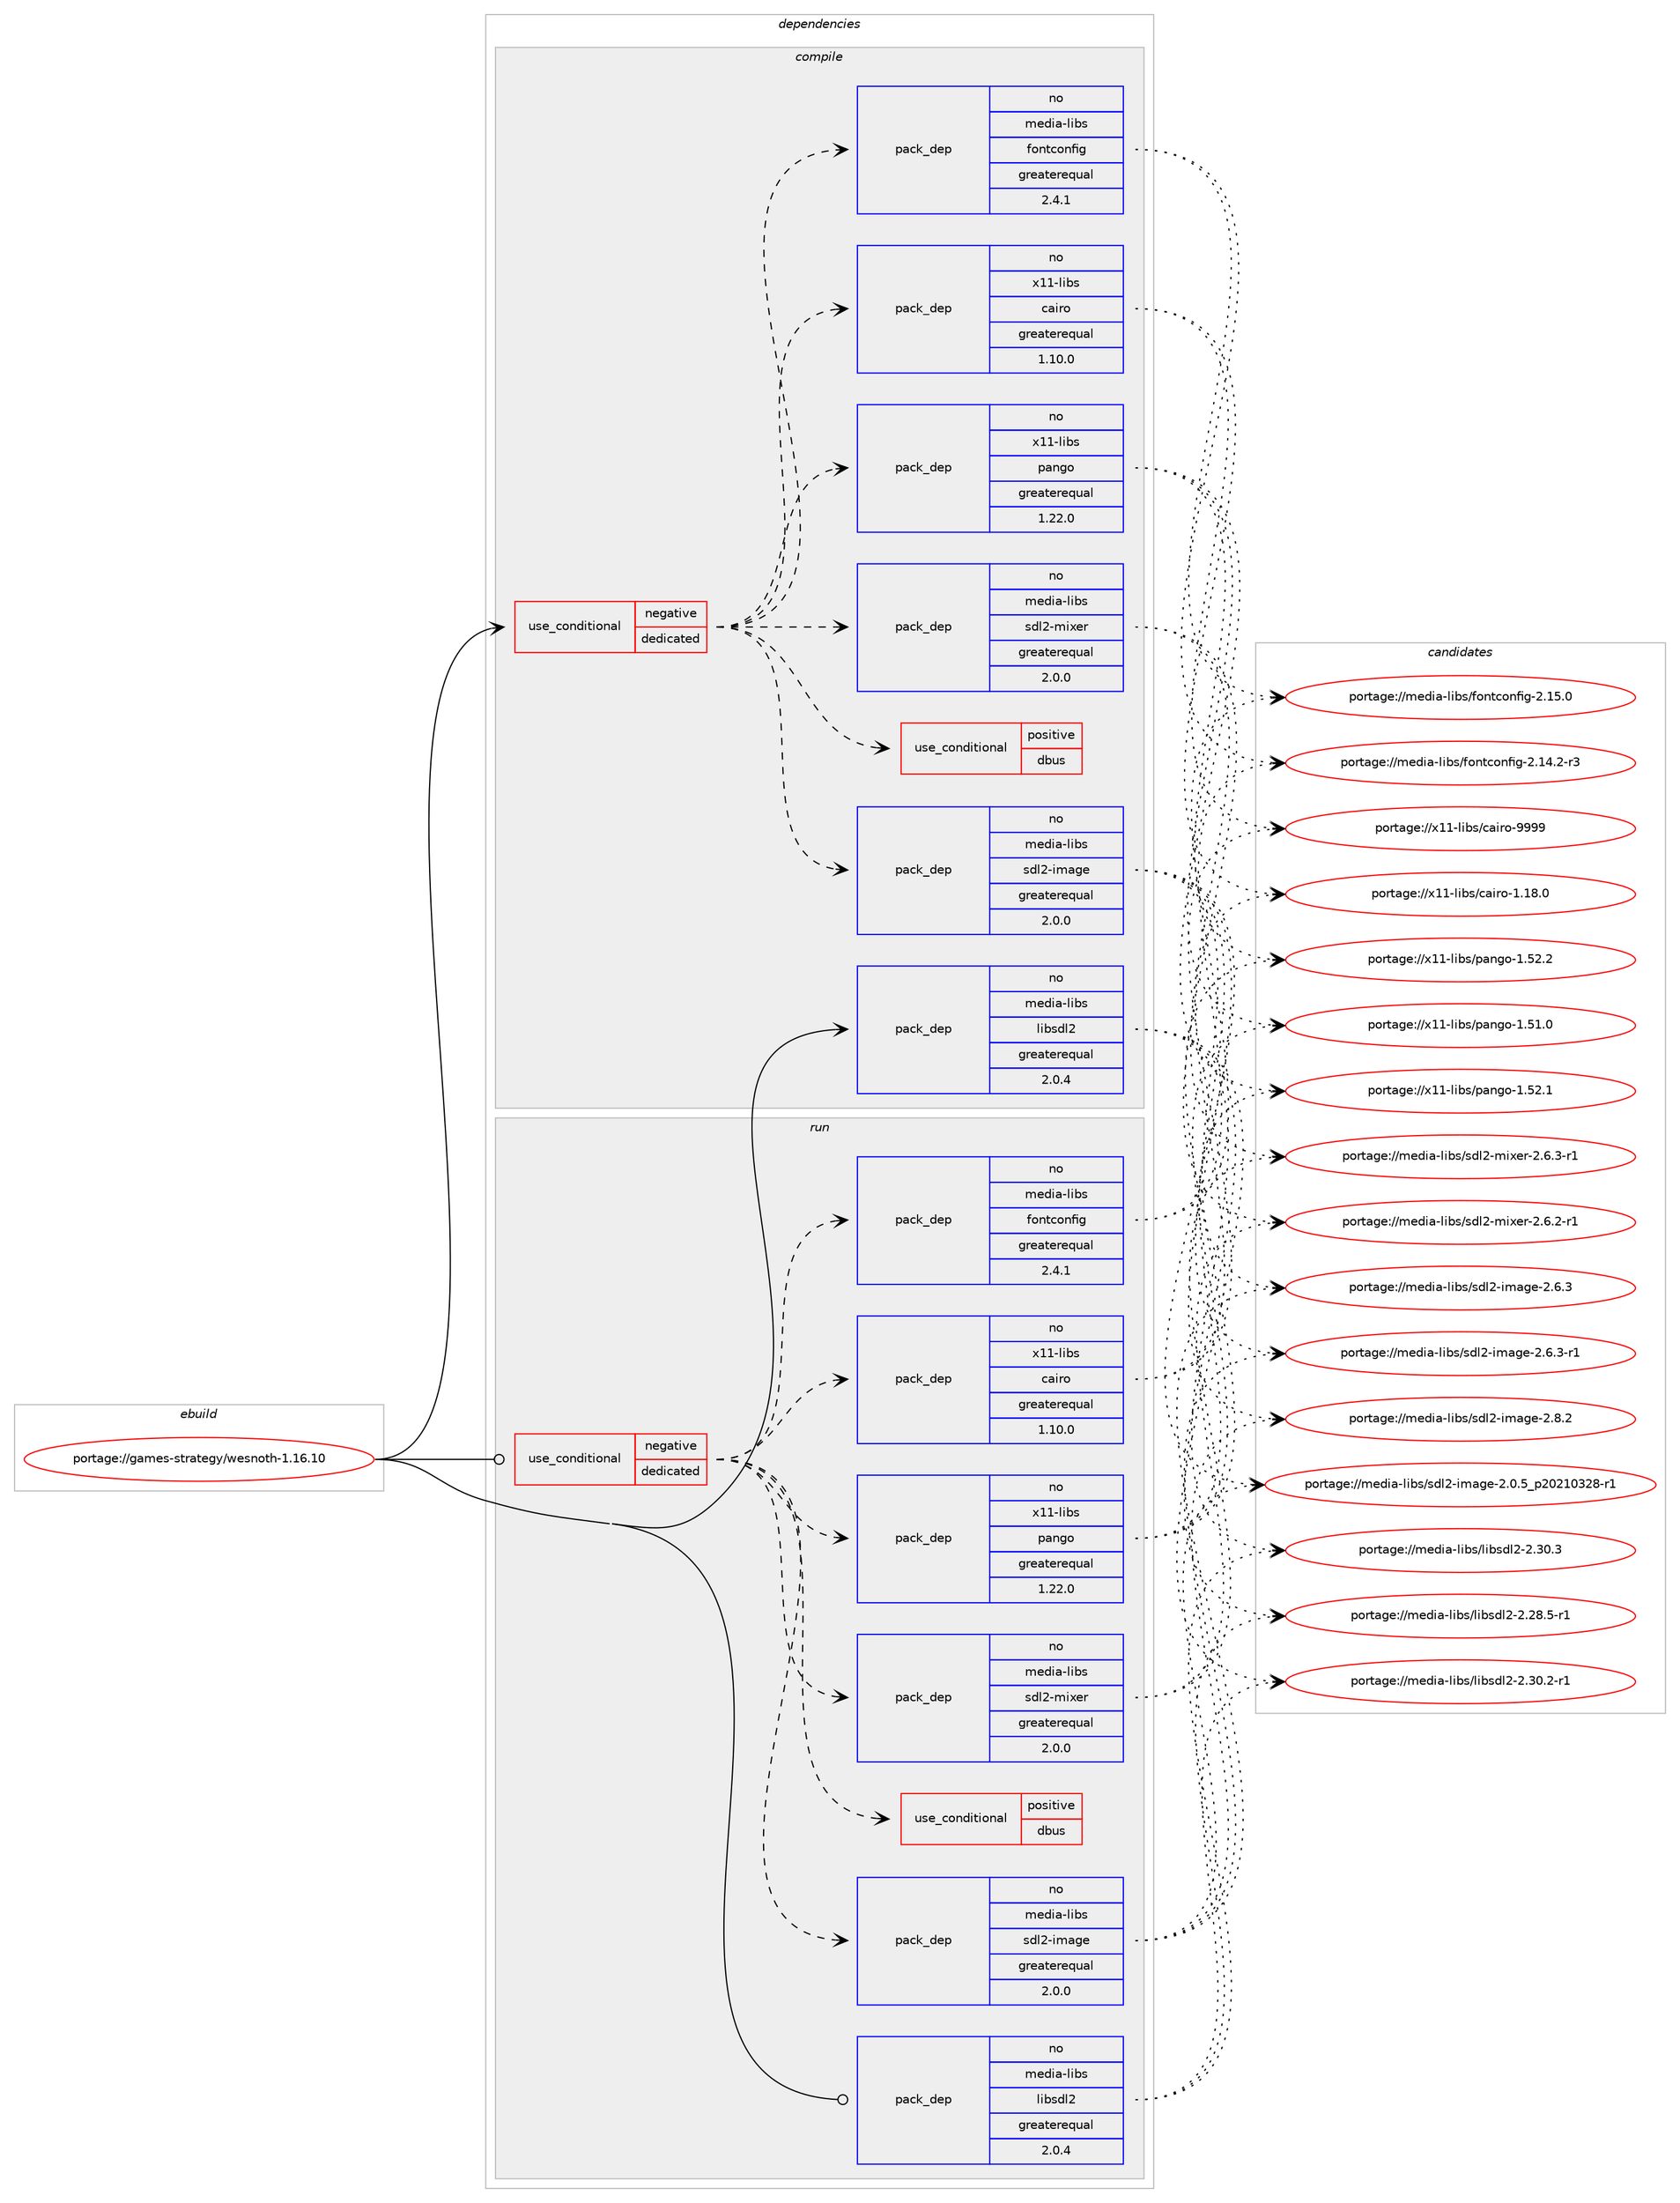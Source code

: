 digraph prolog {

# *************
# Graph options
# *************

newrank=true;
concentrate=true;
compound=true;
graph [rankdir=LR,fontname=Helvetica,fontsize=10,ranksep=1.5];#, ranksep=2.5, nodesep=0.2];
edge  [arrowhead=vee];
node  [fontname=Helvetica,fontsize=10];

# **********
# The ebuild
# **********

subgraph cluster_leftcol {
color=gray;
rank=same;
label=<<i>ebuild</i>>;
id [label="portage://games-strategy/wesnoth-1.16.10", color=red, width=4, href="../games-strategy/wesnoth-1.16.10.svg"];
}

# ****************
# The dependencies
# ****************

subgraph cluster_midcol {
color=gray;
label=<<i>dependencies</i>>;
subgraph cluster_compile {
fillcolor="#eeeeee";
style=filled;
label=<<i>compile</i>>;
subgraph cond63460 {
dependency117035 [label=<<TABLE BORDER="0" CELLBORDER="1" CELLSPACING="0" CELLPADDING="4"><TR><TD ROWSPAN="3" CELLPADDING="10">use_conditional</TD></TR><TR><TD>negative</TD></TR><TR><TD>dedicated</TD></TR></TABLE>>, shape=none, color=red];
# *** BEGIN UNKNOWN DEPENDENCY TYPE (TODO) ***
# dependency117035 -> package_dependency(portage://games-strategy/wesnoth-1.16.10,install,no,dev-libs,glib,none,[,,],[slot(2)],[])
# *** END UNKNOWN DEPENDENCY TYPE (TODO) ***

# *** BEGIN UNKNOWN DEPENDENCY TYPE (TODO) ***
# dependency117035 -> package_dependency(portage://games-strategy/wesnoth-1.16.10,install,no,dev-libs,openssl,none,[,,],[slot(0),equal],[])
# *** END UNKNOWN DEPENDENCY TYPE (TODO) ***

subgraph pack52069 {
dependency117036 [label=<<TABLE BORDER="0" CELLBORDER="1" CELLSPACING="0" CELLPADDING="4" WIDTH="220"><TR><TD ROWSPAN="6" CELLPADDING="30">pack_dep</TD></TR><TR><TD WIDTH="110">no</TD></TR><TR><TD>media-libs</TD></TR><TR><TD>fontconfig</TD></TR><TR><TD>greaterequal</TD></TR><TR><TD>2.4.1</TD></TR></TABLE>>, shape=none, color=blue];
}
dependency117035:e -> dependency117036:w [weight=20,style="dashed",arrowhead="vee"];
subgraph pack52070 {
dependency117037 [label=<<TABLE BORDER="0" CELLBORDER="1" CELLSPACING="0" CELLPADDING="4" WIDTH="220"><TR><TD ROWSPAN="6" CELLPADDING="30">pack_dep</TD></TR><TR><TD WIDTH="110">no</TD></TR><TR><TD>media-libs</TD></TR><TR><TD>sdl2-image</TD></TR><TR><TD>greaterequal</TD></TR><TR><TD>2.0.0</TD></TR></TABLE>>, shape=none, color=blue];
}
dependency117035:e -> dependency117037:w [weight=20,style="dashed",arrowhead="vee"];
subgraph pack52071 {
dependency117038 [label=<<TABLE BORDER="0" CELLBORDER="1" CELLSPACING="0" CELLPADDING="4" WIDTH="220"><TR><TD ROWSPAN="6" CELLPADDING="30">pack_dep</TD></TR><TR><TD WIDTH="110">no</TD></TR><TR><TD>media-libs</TD></TR><TR><TD>sdl2-mixer</TD></TR><TR><TD>greaterequal</TD></TR><TR><TD>2.0.0</TD></TR></TABLE>>, shape=none, color=blue];
}
dependency117035:e -> dependency117038:w [weight=20,style="dashed",arrowhead="vee"];
# *** BEGIN UNKNOWN DEPENDENCY TYPE (TODO) ***
# dependency117035 -> package_dependency(portage://games-strategy/wesnoth-1.16.10,install,no,media-libs,libvorbis,none,[,,],[],[])
# *** END UNKNOWN DEPENDENCY TYPE (TODO) ***

subgraph pack52072 {
dependency117039 [label=<<TABLE BORDER="0" CELLBORDER="1" CELLSPACING="0" CELLPADDING="4" WIDTH="220"><TR><TD ROWSPAN="6" CELLPADDING="30">pack_dep</TD></TR><TR><TD WIDTH="110">no</TD></TR><TR><TD>x11-libs</TD></TR><TR><TD>pango</TD></TR><TR><TD>greaterequal</TD></TR><TR><TD>1.22.0</TD></TR></TABLE>>, shape=none, color=blue];
}
dependency117035:e -> dependency117039:w [weight=20,style="dashed",arrowhead="vee"];
subgraph pack52073 {
dependency117040 [label=<<TABLE BORDER="0" CELLBORDER="1" CELLSPACING="0" CELLPADDING="4" WIDTH="220"><TR><TD ROWSPAN="6" CELLPADDING="30">pack_dep</TD></TR><TR><TD WIDTH="110">no</TD></TR><TR><TD>x11-libs</TD></TR><TR><TD>cairo</TD></TR><TR><TD>greaterequal</TD></TR><TR><TD>1.10.0</TD></TR></TABLE>>, shape=none, color=blue];
}
dependency117035:e -> dependency117040:w [weight=20,style="dashed",arrowhead="vee"];
# *** BEGIN UNKNOWN DEPENDENCY TYPE (TODO) ***
# dependency117035 -> package_dependency(portage://games-strategy/wesnoth-1.16.10,install,no,sys-libs,readline,none,[,,],[slot(0),equal],[])
# *** END UNKNOWN DEPENDENCY TYPE (TODO) ***

subgraph cond63461 {
dependency117041 [label=<<TABLE BORDER="0" CELLBORDER="1" CELLSPACING="0" CELLPADDING="4"><TR><TD ROWSPAN="3" CELLPADDING="10">use_conditional</TD></TR><TR><TD>positive</TD></TR><TR><TD>dbus</TD></TR></TABLE>>, shape=none, color=red];
# *** BEGIN UNKNOWN DEPENDENCY TYPE (TODO) ***
# dependency117041 -> package_dependency(portage://games-strategy/wesnoth-1.16.10,install,no,sys-apps,dbus,none,[,,],[],[])
# *** END UNKNOWN DEPENDENCY TYPE (TODO) ***

}
dependency117035:e -> dependency117041:w [weight=20,style="dashed",arrowhead="vee"];
}
id:e -> dependency117035:w [weight=20,style="solid",arrowhead="vee"];
# *** BEGIN UNKNOWN DEPENDENCY TYPE (TODO) ***
# id -> package_dependency(portage://games-strategy/wesnoth-1.16.10,install,no,acct-group,wesnoth,none,[,,],[],[])
# *** END UNKNOWN DEPENDENCY TYPE (TODO) ***

# *** BEGIN UNKNOWN DEPENDENCY TYPE (TODO) ***
# id -> package_dependency(portage://games-strategy/wesnoth-1.16.10,install,no,acct-user,wesnoth,none,[,,],[],[])
# *** END UNKNOWN DEPENDENCY TYPE (TODO) ***

# *** BEGIN UNKNOWN DEPENDENCY TYPE (TODO) ***
# id -> package_dependency(portage://games-strategy/wesnoth-1.16.10,install,no,dev-libs,boost,none,[,,],any_same_slot,[use(enable(bzip2),none),use(enable(context),none),use(enable(icu),none),use(enable(nls),none)])
# *** END UNKNOWN DEPENDENCY TYPE (TODO) ***

subgraph pack52074 {
dependency117042 [label=<<TABLE BORDER="0" CELLBORDER="1" CELLSPACING="0" CELLPADDING="4" WIDTH="220"><TR><TD ROWSPAN="6" CELLPADDING="30">pack_dep</TD></TR><TR><TD WIDTH="110">no</TD></TR><TR><TD>media-libs</TD></TR><TR><TD>libsdl2</TD></TR><TR><TD>greaterequal</TD></TR><TR><TD>2.0.4</TD></TR></TABLE>>, shape=none, color=blue];
}
id:e -> dependency117042:w [weight=20,style="solid",arrowhead="vee"];
# *** BEGIN UNKNOWN DEPENDENCY TYPE (TODO) ***
# id -> package_dependency(portage://games-strategy/wesnoth-1.16.10,install,no,x11-libs,libX11,none,[,,],[],[])
# *** END UNKNOWN DEPENDENCY TYPE (TODO) ***

}
subgraph cluster_compileandrun {
fillcolor="#eeeeee";
style=filled;
label=<<i>compile and run</i>>;
}
subgraph cluster_run {
fillcolor="#eeeeee";
style=filled;
label=<<i>run</i>>;
subgraph cond63462 {
dependency117043 [label=<<TABLE BORDER="0" CELLBORDER="1" CELLSPACING="0" CELLPADDING="4"><TR><TD ROWSPAN="3" CELLPADDING="10">use_conditional</TD></TR><TR><TD>negative</TD></TR><TR><TD>dedicated</TD></TR></TABLE>>, shape=none, color=red];
# *** BEGIN UNKNOWN DEPENDENCY TYPE (TODO) ***
# dependency117043 -> package_dependency(portage://games-strategy/wesnoth-1.16.10,run,no,dev-libs,glib,none,[,,],[slot(2)],[])
# *** END UNKNOWN DEPENDENCY TYPE (TODO) ***

# *** BEGIN UNKNOWN DEPENDENCY TYPE (TODO) ***
# dependency117043 -> package_dependency(portage://games-strategy/wesnoth-1.16.10,run,no,dev-libs,openssl,none,[,,],[slot(0),equal],[])
# *** END UNKNOWN DEPENDENCY TYPE (TODO) ***

subgraph pack52075 {
dependency117044 [label=<<TABLE BORDER="0" CELLBORDER="1" CELLSPACING="0" CELLPADDING="4" WIDTH="220"><TR><TD ROWSPAN="6" CELLPADDING="30">pack_dep</TD></TR><TR><TD WIDTH="110">no</TD></TR><TR><TD>media-libs</TD></TR><TR><TD>fontconfig</TD></TR><TR><TD>greaterequal</TD></TR><TR><TD>2.4.1</TD></TR></TABLE>>, shape=none, color=blue];
}
dependency117043:e -> dependency117044:w [weight=20,style="dashed",arrowhead="vee"];
subgraph pack52076 {
dependency117045 [label=<<TABLE BORDER="0" CELLBORDER="1" CELLSPACING="0" CELLPADDING="4" WIDTH="220"><TR><TD ROWSPAN="6" CELLPADDING="30">pack_dep</TD></TR><TR><TD WIDTH="110">no</TD></TR><TR><TD>media-libs</TD></TR><TR><TD>sdl2-image</TD></TR><TR><TD>greaterequal</TD></TR><TR><TD>2.0.0</TD></TR></TABLE>>, shape=none, color=blue];
}
dependency117043:e -> dependency117045:w [weight=20,style="dashed",arrowhead="vee"];
subgraph pack52077 {
dependency117046 [label=<<TABLE BORDER="0" CELLBORDER="1" CELLSPACING="0" CELLPADDING="4" WIDTH="220"><TR><TD ROWSPAN="6" CELLPADDING="30">pack_dep</TD></TR><TR><TD WIDTH="110">no</TD></TR><TR><TD>media-libs</TD></TR><TR><TD>sdl2-mixer</TD></TR><TR><TD>greaterequal</TD></TR><TR><TD>2.0.0</TD></TR></TABLE>>, shape=none, color=blue];
}
dependency117043:e -> dependency117046:w [weight=20,style="dashed",arrowhead="vee"];
# *** BEGIN UNKNOWN DEPENDENCY TYPE (TODO) ***
# dependency117043 -> package_dependency(portage://games-strategy/wesnoth-1.16.10,run,no,media-libs,libvorbis,none,[,,],[],[])
# *** END UNKNOWN DEPENDENCY TYPE (TODO) ***

subgraph pack52078 {
dependency117047 [label=<<TABLE BORDER="0" CELLBORDER="1" CELLSPACING="0" CELLPADDING="4" WIDTH="220"><TR><TD ROWSPAN="6" CELLPADDING="30">pack_dep</TD></TR><TR><TD WIDTH="110">no</TD></TR><TR><TD>x11-libs</TD></TR><TR><TD>pango</TD></TR><TR><TD>greaterequal</TD></TR><TR><TD>1.22.0</TD></TR></TABLE>>, shape=none, color=blue];
}
dependency117043:e -> dependency117047:w [weight=20,style="dashed",arrowhead="vee"];
subgraph pack52079 {
dependency117048 [label=<<TABLE BORDER="0" CELLBORDER="1" CELLSPACING="0" CELLPADDING="4" WIDTH="220"><TR><TD ROWSPAN="6" CELLPADDING="30">pack_dep</TD></TR><TR><TD WIDTH="110">no</TD></TR><TR><TD>x11-libs</TD></TR><TR><TD>cairo</TD></TR><TR><TD>greaterequal</TD></TR><TR><TD>1.10.0</TD></TR></TABLE>>, shape=none, color=blue];
}
dependency117043:e -> dependency117048:w [weight=20,style="dashed",arrowhead="vee"];
# *** BEGIN UNKNOWN DEPENDENCY TYPE (TODO) ***
# dependency117043 -> package_dependency(portage://games-strategy/wesnoth-1.16.10,run,no,sys-libs,readline,none,[,,],[slot(0),equal],[])
# *** END UNKNOWN DEPENDENCY TYPE (TODO) ***

subgraph cond63463 {
dependency117049 [label=<<TABLE BORDER="0" CELLBORDER="1" CELLSPACING="0" CELLPADDING="4"><TR><TD ROWSPAN="3" CELLPADDING="10">use_conditional</TD></TR><TR><TD>positive</TD></TR><TR><TD>dbus</TD></TR></TABLE>>, shape=none, color=red];
# *** BEGIN UNKNOWN DEPENDENCY TYPE (TODO) ***
# dependency117049 -> package_dependency(portage://games-strategy/wesnoth-1.16.10,run,no,sys-apps,dbus,none,[,,],[],[])
# *** END UNKNOWN DEPENDENCY TYPE (TODO) ***

}
dependency117043:e -> dependency117049:w [weight=20,style="dashed",arrowhead="vee"];
}
id:e -> dependency117043:w [weight=20,style="solid",arrowhead="odot"];
# *** BEGIN UNKNOWN DEPENDENCY TYPE (TODO) ***
# id -> package_dependency(portage://games-strategy/wesnoth-1.16.10,run,no,acct-group,wesnoth,none,[,,],[],[])
# *** END UNKNOWN DEPENDENCY TYPE (TODO) ***

# *** BEGIN UNKNOWN DEPENDENCY TYPE (TODO) ***
# id -> package_dependency(portage://games-strategy/wesnoth-1.16.10,run,no,acct-user,wesnoth,none,[,,],[],[])
# *** END UNKNOWN DEPENDENCY TYPE (TODO) ***

# *** BEGIN UNKNOWN DEPENDENCY TYPE (TODO) ***
# id -> package_dependency(portage://games-strategy/wesnoth-1.16.10,run,no,dev-libs,boost,none,[,,],any_same_slot,[use(enable(bzip2),none),use(enable(context),none),use(enable(icu),none),use(enable(nls),none)])
# *** END UNKNOWN DEPENDENCY TYPE (TODO) ***

subgraph pack52080 {
dependency117050 [label=<<TABLE BORDER="0" CELLBORDER="1" CELLSPACING="0" CELLPADDING="4" WIDTH="220"><TR><TD ROWSPAN="6" CELLPADDING="30">pack_dep</TD></TR><TR><TD WIDTH="110">no</TD></TR><TR><TD>media-libs</TD></TR><TR><TD>libsdl2</TD></TR><TR><TD>greaterequal</TD></TR><TR><TD>2.0.4</TD></TR></TABLE>>, shape=none, color=blue];
}
id:e -> dependency117050:w [weight=20,style="solid",arrowhead="odot"];
}
}

# **************
# The candidates
# **************

subgraph cluster_choices {
rank=same;
color=gray;
label=<<i>candidates</i>>;

subgraph choice52069 {
color=black;
nodesep=1;
choice1091011001059745108105981154710211111011699111110102105103455046495246504511451 [label="portage://media-libs/fontconfig-2.14.2-r3", color=red, width=4,href="../media-libs/fontconfig-2.14.2-r3.svg"];
choice109101100105974510810598115471021111101169911111010210510345504649534648 [label="portage://media-libs/fontconfig-2.15.0", color=red, width=4,href="../media-libs/fontconfig-2.15.0.svg"];
dependency117036:e -> choice1091011001059745108105981154710211111011699111110102105103455046495246504511451:w [style=dotted,weight="100"];
dependency117036:e -> choice109101100105974510810598115471021111101169911111010210510345504649534648:w [style=dotted,weight="100"];
}
subgraph choice52070 {
color=black;
nodesep=1;
choice109101100105974510810598115471151001085045105109971031014550464846539511250485049485150564511449 [label="portage://media-libs/sdl2-image-2.0.5_p20210328-r1", color=red, width=4,href="../media-libs/sdl2-image-2.0.5_p20210328-r1.svg"];
choice10910110010597451081059811547115100108504510510997103101455046544651 [label="portage://media-libs/sdl2-image-2.6.3", color=red, width=4,href="../media-libs/sdl2-image-2.6.3.svg"];
choice109101100105974510810598115471151001085045105109971031014550465446514511449 [label="portage://media-libs/sdl2-image-2.6.3-r1", color=red, width=4,href="../media-libs/sdl2-image-2.6.3-r1.svg"];
choice10910110010597451081059811547115100108504510510997103101455046564650 [label="portage://media-libs/sdl2-image-2.8.2", color=red, width=4,href="../media-libs/sdl2-image-2.8.2.svg"];
dependency117037:e -> choice109101100105974510810598115471151001085045105109971031014550464846539511250485049485150564511449:w [style=dotted,weight="100"];
dependency117037:e -> choice10910110010597451081059811547115100108504510510997103101455046544651:w [style=dotted,weight="100"];
dependency117037:e -> choice109101100105974510810598115471151001085045105109971031014550465446514511449:w [style=dotted,weight="100"];
dependency117037:e -> choice10910110010597451081059811547115100108504510510997103101455046564650:w [style=dotted,weight="100"];
}
subgraph choice52071 {
color=black;
nodesep=1;
choice1091011001059745108105981154711510010850451091051201011144550465446504511449 [label="portage://media-libs/sdl2-mixer-2.6.2-r1", color=red, width=4,href="../media-libs/sdl2-mixer-2.6.2-r1.svg"];
choice1091011001059745108105981154711510010850451091051201011144550465446514511449 [label="portage://media-libs/sdl2-mixer-2.6.3-r1", color=red, width=4,href="../media-libs/sdl2-mixer-2.6.3-r1.svg"];
dependency117038:e -> choice1091011001059745108105981154711510010850451091051201011144550465446504511449:w [style=dotted,weight="100"];
dependency117038:e -> choice1091011001059745108105981154711510010850451091051201011144550465446514511449:w [style=dotted,weight="100"];
}
subgraph choice52072 {
color=black;
nodesep=1;
choice12049494510810598115471129711010311145494653494648 [label="portage://x11-libs/pango-1.51.0", color=red, width=4,href="../x11-libs/pango-1.51.0.svg"];
choice12049494510810598115471129711010311145494653504649 [label="portage://x11-libs/pango-1.52.1", color=red, width=4,href="../x11-libs/pango-1.52.1.svg"];
choice12049494510810598115471129711010311145494653504650 [label="portage://x11-libs/pango-1.52.2", color=red, width=4,href="../x11-libs/pango-1.52.2.svg"];
dependency117039:e -> choice12049494510810598115471129711010311145494653494648:w [style=dotted,weight="100"];
dependency117039:e -> choice12049494510810598115471129711010311145494653504649:w [style=dotted,weight="100"];
dependency117039:e -> choice12049494510810598115471129711010311145494653504650:w [style=dotted,weight="100"];
}
subgraph choice52073 {
color=black;
nodesep=1;
choice1204949451081059811547999710511411145494649564648 [label="portage://x11-libs/cairo-1.18.0", color=red, width=4,href="../x11-libs/cairo-1.18.0.svg"];
choice120494945108105981154799971051141114557575757 [label="portage://x11-libs/cairo-9999", color=red, width=4,href="../x11-libs/cairo-9999.svg"];
dependency117040:e -> choice1204949451081059811547999710511411145494649564648:w [style=dotted,weight="100"];
dependency117040:e -> choice120494945108105981154799971051141114557575757:w [style=dotted,weight="100"];
}
subgraph choice52074 {
color=black;
nodesep=1;
choice109101100105974510810598115471081059811510010850455046505646534511449 [label="portage://media-libs/libsdl2-2.28.5-r1", color=red, width=4,href="../media-libs/libsdl2-2.28.5-r1.svg"];
choice109101100105974510810598115471081059811510010850455046514846504511449 [label="portage://media-libs/libsdl2-2.30.2-r1", color=red, width=4,href="../media-libs/libsdl2-2.30.2-r1.svg"];
choice10910110010597451081059811547108105981151001085045504651484651 [label="portage://media-libs/libsdl2-2.30.3", color=red, width=4,href="../media-libs/libsdl2-2.30.3.svg"];
dependency117042:e -> choice109101100105974510810598115471081059811510010850455046505646534511449:w [style=dotted,weight="100"];
dependency117042:e -> choice109101100105974510810598115471081059811510010850455046514846504511449:w [style=dotted,weight="100"];
dependency117042:e -> choice10910110010597451081059811547108105981151001085045504651484651:w [style=dotted,weight="100"];
}
subgraph choice52075 {
color=black;
nodesep=1;
choice1091011001059745108105981154710211111011699111110102105103455046495246504511451 [label="portage://media-libs/fontconfig-2.14.2-r3", color=red, width=4,href="../media-libs/fontconfig-2.14.2-r3.svg"];
choice109101100105974510810598115471021111101169911111010210510345504649534648 [label="portage://media-libs/fontconfig-2.15.0", color=red, width=4,href="../media-libs/fontconfig-2.15.0.svg"];
dependency117044:e -> choice1091011001059745108105981154710211111011699111110102105103455046495246504511451:w [style=dotted,weight="100"];
dependency117044:e -> choice109101100105974510810598115471021111101169911111010210510345504649534648:w [style=dotted,weight="100"];
}
subgraph choice52076 {
color=black;
nodesep=1;
choice109101100105974510810598115471151001085045105109971031014550464846539511250485049485150564511449 [label="portage://media-libs/sdl2-image-2.0.5_p20210328-r1", color=red, width=4,href="../media-libs/sdl2-image-2.0.5_p20210328-r1.svg"];
choice10910110010597451081059811547115100108504510510997103101455046544651 [label="portage://media-libs/sdl2-image-2.6.3", color=red, width=4,href="../media-libs/sdl2-image-2.6.3.svg"];
choice109101100105974510810598115471151001085045105109971031014550465446514511449 [label="portage://media-libs/sdl2-image-2.6.3-r1", color=red, width=4,href="../media-libs/sdl2-image-2.6.3-r1.svg"];
choice10910110010597451081059811547115100108504510510997103101455046564650 [label="portage://media-libs/sdl2-image-2.8.2", color=red, width=4,href="../media-libs/sdl2-image-2.8.2.svg"];
dependency117045:e -> choice109101100105974510810598115471151001085045105109971031014550464846539511250485049485150564511449:w [style=dotted,weight="100"];
dependency117045:e -> choice10910110010597451081059811547115100108504510510997103101455046544651:w [style=dotted,weight="100"];
dependency117045:e -> choice109101100105974510810598115471151001085045105109971031014550465446514511449:w [style=dotted,weight="100"];
dependency117045:e -> choice10910110010597451081059811547115100108504510510997103101455046564650:w [style=dotted,weight="100"];
}
subgraph choice52077 {
color=black;
nodesep=1;
choice1091011001059745108105981154711510010850451091051201011144550465446504511449 [label="portage://media-libs/sdl2-mixer-2.6.2-r1", color=red, width=4,href="../media-libs/sdl2-mixer-2.6.2-r1.svg"];
choice1091011001059745108105981154711510010850451091051201011144550465446514511449 [label="portage://media-libs/sdl2-mixer-2.6.3-r1", color=red, width=4,href="../media-libs/sdl2-mixer-2.6.3-r1.svg"];
dependency117046:e -> choice1091011001059745108105981154711510010850451091051201011144550465446504511449:w [style=dotted,weight="100"];
dependency117046:e -> choice1091011001059745108105981154711510010850451091051201011144550465446514511449:w [style=dotted,weight="100"];
}
subgraph choice52078 {
color=black;
nodesep=1;
choice12049494510810598115471129711010311145494653494648 [label="portage://x11-libs/pango-1.51.0", color=red, width=4,href="../x11-libs/pango-1.51.0.svg"];
choice12049494510810598115471129711010311145494653504649 [label="portage://x11-libs/pango-1.52.1", color=red, width=4,href="../x11-libs/pango-1.52.1.svg"];
choice12049494510810598115471129711010311145494653504650 [label="portage://x11-libs/pango-1.52.2", color=red, width=4,href="../x11-libs/pango-1.52.2.svg"];
dependency117047:e -> choice12049494510810598115471129711010311145494653494648:w [style=dotted,weight="100"];
dependency117047:e -> choice12049494510810598115471129711010311145494653504649:w [style=dotted,weight="100"];
dependency117047:e -> choice12049494510810598115471129711010311145494653504650:w [style=dotted,weight="100"];
}
subgraph choice52079 {
color=black;
nodesep=1;
choice1204949451081059811547999710511411145494649564648 [label="portage://x11-libs/cairo-1.18.0", color=red, width=4,href="../x11-libs/cairo-1.18.0.svg"];
choice120494945108105981154799971051141114557575757 [label="portage://x11-libs/cairo-9999", color=red, width=4,href="../x11-libs/cairo-9999.svg"];
dependency117048:e -> choice1204949451081059811547999710511411145494649564648:w [style=dotted,weight="100"];
dependency117048:e -> choice120494945108105981154799971051141114557575757:w [style=dotted,weight="100"];
}
subgraph choice52080 {
color=black;
nodesep=1;
choice109101100105974510810598115471081059811510010850455046505646534511449 [label="portage://media-libs/libsdl2-2.28.5-r1", color=red, width=4,href="../media-libs/libsdl2-2.28.5-r1.svg"];
choice109101100105974510810598115471081059811510010850455046514846504511449 [label="portage://media-libs/libsdl2-2.30.2-r1", color=red, width=4,href="../media-libs/libsdl2-2.30.2-r1.svg"];
choice10910110010597451081059811547108105981151001085045504651484651 [label="portage://media-libs/libsdl2-2.30.3", color=red, width=4,href="../media-libs/libsdl2-2.30.3.svg"];
dependency117050:e -> choice109101100105974510810598115471081059811510010850455046505646534511449:w [style=dotted,weight="100"];
dependency117050:e -> choice109101100105974510810598115471081059811510010850455046514846504511449:w [style=dotted,weight="100"];
dependency117050:e -> choice10910110010597451081059811547108105981151001085045504651484651:w [style=dotted,weight="100"];
}
}

}
